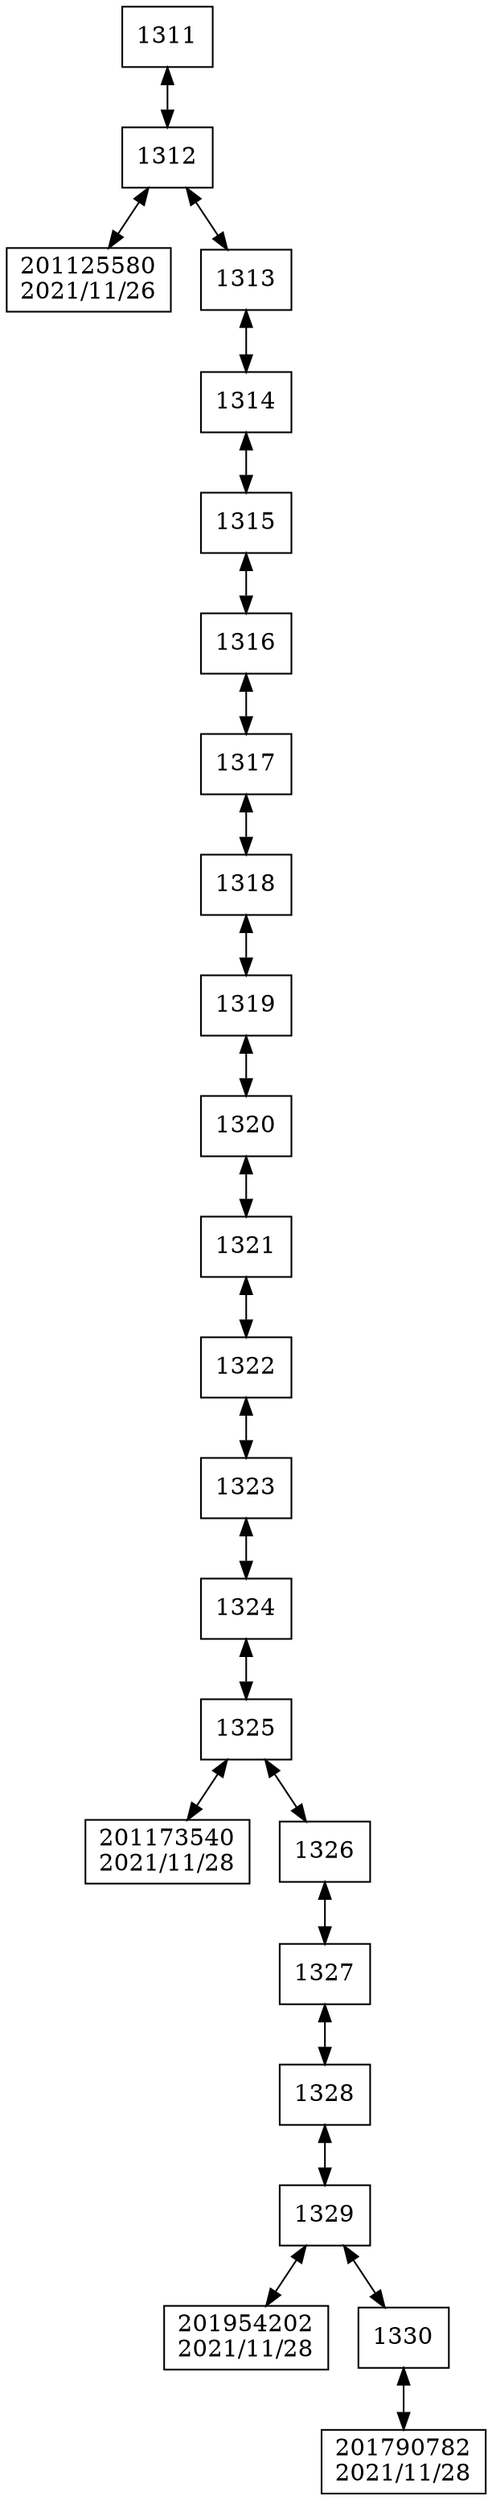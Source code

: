 digraph G{
 rankdir = TB; 
node [shape=box]; 
compound=true; 
"1311"[label="1311"];
"1312"[label="1312"];
"201125580"[label="201125580
2021/11/26"];
"1313"[label="1313"];
"1314"[label="1314"];
"1315"[label="1315"];
"1316"[label="1316"];
"1317"[label="1317"];
"1318"[label="1318"];
"1319"[label="1319"];
"1320"[label="1320"];
"1321"[label="1321"];
"1322"[label="1322"];
"1323"[label="1323"];
"1324"[label="1324"];
"1325"[label="1325"];
"201173540"[label="201173540
2021/11/28"];
"1326"[label="1326"];
"1327"[label="1327"];
"1328"[label="1328"];
"1329"[label="1329"];
"201954202"[label="201954202
2021/11/28"];
"1330"[label="1330"];
"201790782"[label="201790782
2021/11/28"];
"1311" -> "1312"[dir="both"];
"1312" -> "201125580"[dir="both"];
"1312" -> "1313"[dir="both"];
"1313" -> "1314"[dir="both"];
"1314" -> "1315"[dir="both"];
"1315" -> "1316"[dir="both"];
"1316" -> "1317"[dir="both"];
"1317" -> "1318"[dir="both"];
"1318" -> "1319"[dir="both"];
"1319" -> "1320"[dir="both"];
"1320" -> "1321"[dir="both"];
"1321" -> "1322"[dir="both"];
"1322" -> "1323"[dir="both"];
"1323" -> "1324"[dir="both"];
"1324" -> "1325"[dir="both"];
"1325" -> "201173540"[dir="both"];
"1325" -> "1326"[dir="both"];
"1326" -> "1327"[dir="both"];
"1327" -> "1328"[dir="both"];
"1328" -> "1329"[dir="both"];
"1329" -> "201954202"[dir="both"];
"1329" -> "1330"[dir="both"];
"1330" -> "201790782"[dir="both"];

}

